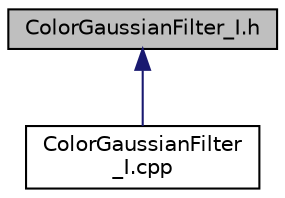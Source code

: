 digraph "ColorGaussianFilter_I.h"
{
  edge [fontname="Helvetica",fontsize="10",labelfontname="Helvetica",labelfontsize="10"];
  node [fontname="Helvetica",fontsize="10",shape=record];
  Node1 [label="ColorGaussianFilter_I.h",height=0.2,width=0.4,color="black", fillcolor="grey75", style="filled", fontcolor="black"];
  Node1 -> Node2 [dir="back",color="midnightblue",fontsize="10",style="solid",fontname="Helvetica"];
  Node2 [label="ColorGaussianFilter\l_I.cpp",height=0.2,width=0.4,color="black", fillcolor="white", style="filled",URL="$ColorGaussianFilter__I_8cpp.html"];
}

